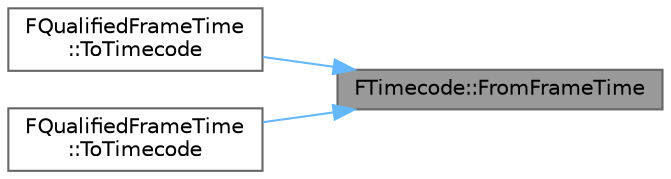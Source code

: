 digraph "FTimecode::FromFrameTime"
{
 // INTERACTIVE_SVG=YES
 // LATEX_PDF_SIZE
  bgcolor="transparent";
  edge [fontname=Helvetica,fontsize=10,labelfontname=Helvetica,labelfontsize=10];
  node [fontname=Helvetica,fontsize=10,shape=box,height=0.2,width=0.4];
  rankdir="RL";
  Node1 [id="Node000001",label="FTimecode::FromFrameTime",height=0.2,width=0.4,color="gray40", fillcolor="grey60", style="filled", fontcolor="black",tooltip="Create a FTimecode from a specific frame time at the given frame rate."];
  Node1 -> Node2 [id="edge1_Node000001_Node000002",dir="back",color="steelblue1",style="solid",tooltip=" "];
  Node2 [id="Node000002",label="FQualifiedFrameTime\l::ToTimecode",height=0.2,width=0.4,color="grey40", fillcolor="white", style="filled",URL="$d4/df1/structFQualifiedFrameTime.html#abe84fec24d8741b3a89d4b54062e84c6",tooltip="Create an FTimecode from this qualified frame time."];
  Node1 -> Node3 [id="edge2_Node000001_Node000003",dir="back",color="steelblue1",style="solid",tooltip=" "];
  Node3 [id="Node000003",label="FQualifiedFrameTime\l::ToTimecode",height=0.2,width=0.4,color="grey40", fillcolor="white", style="filled",URL="$d4/df1/structFQualifiedFrameTime.html#a68b3c8200e9805fadfc6d5f4e9d5805a",tooltip="Create an FTimecode from this qualified frame time."];
}
